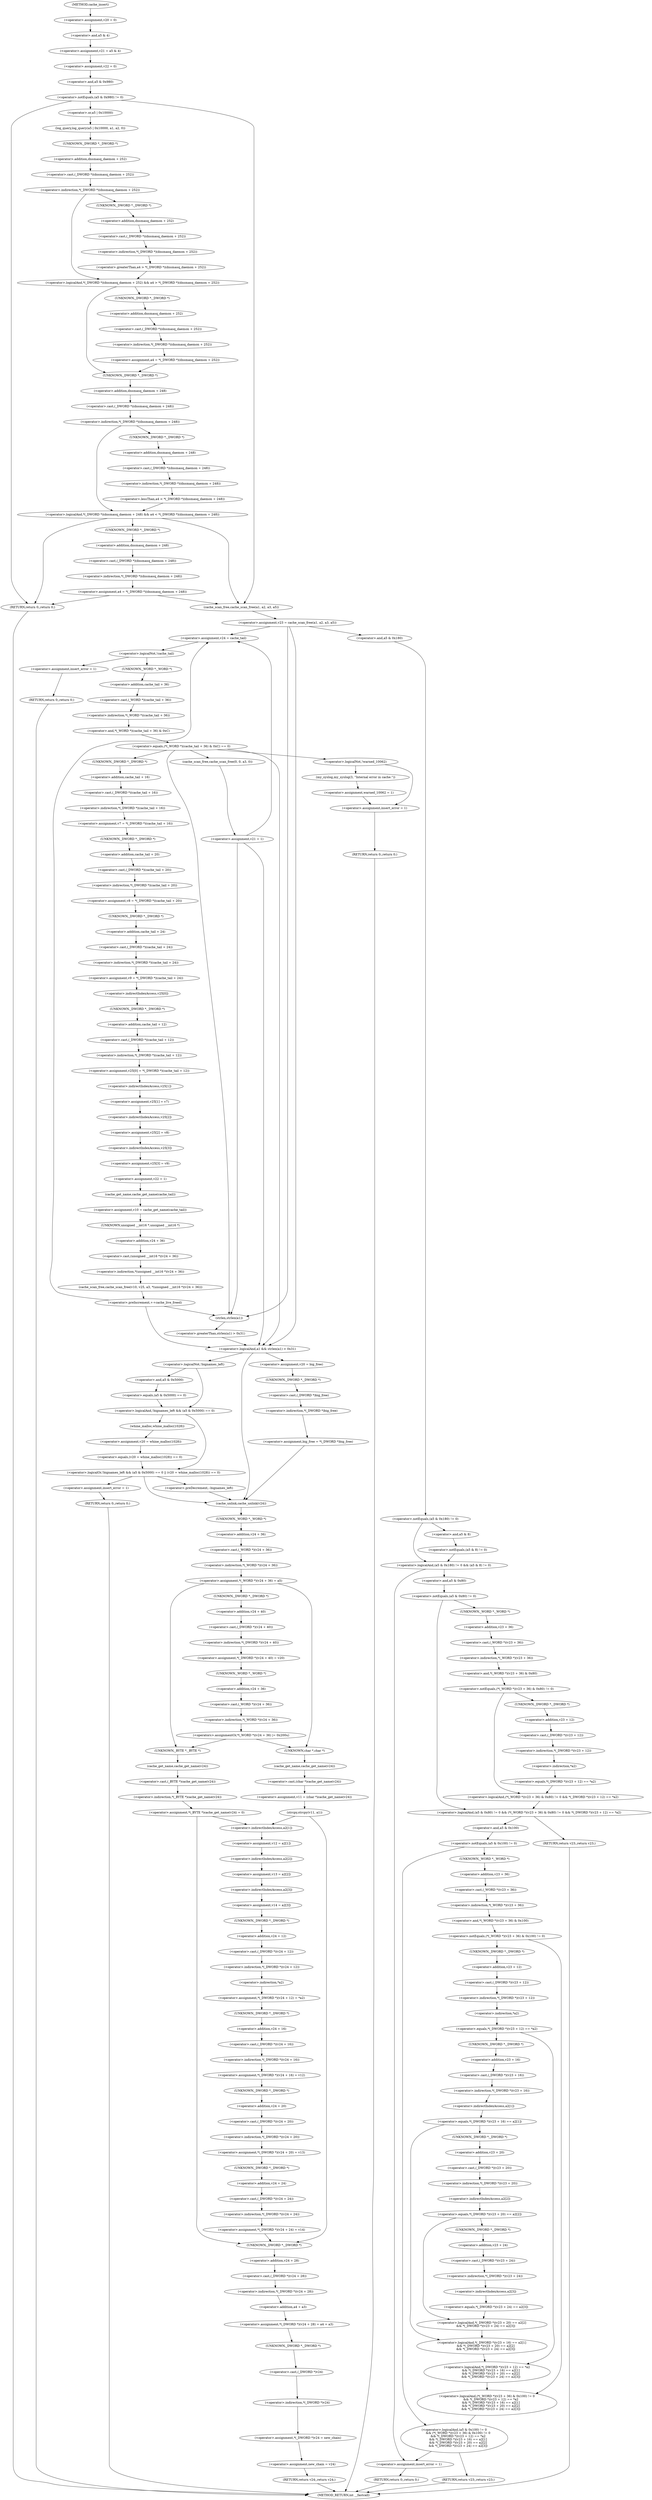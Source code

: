 digraph cache_insert {  
"1000136" [label = "(<operator>.assignment,v20 = 0)" ]
"1000139" [label = "(<operator>.assignment,v21 = a5 & 4)" ]
"1000141" [label = "(<operator>.and,a5 & 4)" ]
"1000144" [label = "(<operator>.assignment,v22 = 0)" ]
"1000148" [label = "(<operator>.notEquals,(a5 & 0x980) != 0)" ]
"1000149" [label = "(<operator>.and,a5 & 0x980)" ]
"1000154" [label = "(log_query,log_query(a5 | 0x10000, a1, a2, 0))" ]
"1000155" [label = "(<operator>.or,a5 | 0x10000)" ]
"1000162" [label = "(<operator>.logicalAnd,*(_DWORD *)(dnsmasq_daemon + 252) && a4 > *(_DWORD *)(dnsmasq_daemon + 252))" ]
"1000163" [label = "(<operator>.indirection,*(_DWORD *)(dnsmasq_daemon + 252))" ]
"1000164" [label = "(<operator>.cast,(_DWORD *)(dnsmasq_daemon + 252))" ]
"1000165" [label = "(UNKNOWN,_DWORD *,_DWORD *)" ]
"1000166" [label = "(<operator>.addition,dnsmasq_daemon + 252)" ]
"1000169" [label = "(<operator>.greaterThan,a4 > *(_DWORD *)(dnsmasq_daemon + 252))" ]
"1000171" [label = "(<operator>.indirection,*(_DWORD *)(dnsmasq_daemon + 252))" ]
"1000172" [label = "(<operator>.cast,(_DWORD *)(dnsmasq_daemon + 252))" ]
"1000173" [label = "(UNKNOWN,_DWORD *,_DWORD *)" ]
"1000174" [label = "(<operator>.addition,dnsmasq_daemon + 252)" ]
"1000177" [label = "(<operator>.assignment,a4 = *(_DWORD *)(dnsmasq_daemon + 252))" ]
"1000179" [label = "(<operator>.indirection,*(_DWORD *)(dnsmasq_daemon + 252))" ]
"1000180" [label = "(<operator>.cast,(_DWORD *)(dnsmasq_daemon + 252))" ]
"1000181" [label = "(UNKNOWN,_DWORD *,_DWORD *)" ]
"1000182" [label = "(<operator>.addition,dnsmasq_daemon + 252)" ]
"1000186" [label = "(<operator>.logicalAnd,*(_DWORD *)(dnsmasq_daemon + 248) && a4 < *(_DWORD *)(dnsmasq_daemon + 248))" ]
"1000187" [label = "(<operator>.indirection,*(_DWORD *)(dnsmasq_daemon + 248))" ]
"1000188" [label = "(<operator>.cast,(_DWORD *)(dnsmasq_daemon + 248))" ]
"1000189" [label = "(UNKNOWN,_DWORD *,_DWORD *)" ]
"1000190" [label = "(<operator>.addition,dnsmasq_daemon + 248)" ]
"1000193" [label = "(<operator>.lessThan,a4 < *(_DWORD *)(dnsmasq_daemon + 248))" ]
"1000195" [label = "(<operator>.indirection,*(_DWORD *)(dnsmasq_daemon + 248))" ]
"1000196" [label = "(<operator>.cast,(_DWORD *)(dnsmasq_daemon + 248))" ]
"1000197" [label = "(UNKNOWN,_DWORD *,_DWORD *)" ]
"1000198" [label = "(<operator>.addition,dnsmasq_daemon + 248)" ]
"1000201" [label = "(<operator>.assignment,a4 = *(_DWORD *)(dnsmasq_daemon + 248))" ]
"1000203" [label = "(<operator>.indirection,*(_DWORD *)(dnsmasq_daemon + 248))" ]
"1000204" [label = "(<operator>.cast,(_DWORD *)(dnsmasq_daemon + 248))" ]
"1000205" [label = "(UNKNOWN,_DWORD *,_DWORD *)" ]
"1000206" [label = "(<operator>.addition,dnsmasq_daemon + 248)" ]
"1000211" [label = "(RETURN,return 0;,return 0;)" ]
"1000213" [label = "(<operator>.assignment,v23 = cache_scan_free(a1, a2, a3, a5))" ]
"1000215" [label = "(cache_scan_free,cache_scan_free(a1, a2, a3, a5))" ]
"1000224" [label = "(<operator>.logicalAnd,(a5 & 0x180) != 0 && (a5 & 8) != 0)" ]
"1000225" [label = "(<operator>.notEquals,(a5 & 0x180) != 0)" ]
"1000226" [label = "(<operator>.and,a5 & 0x180)" ]
"1000230" [label = "(<operator>.notEquals,(a5 & 8) != 0)" ]
"1000231" [label = "(<operator>.and,a5 & 8)" ]
"1000237" [label = "(<operator>.logicalAnd,(a5 & 0x80) != 0 && (*(_WORD *)(v23 + 36) & 0x80) != 0 && *(_DWORD *)(v23 + 12) == *a2)" ]
"1000238" [label = "(<operator>.notEquals,(a5 & 0x80) != 0)" ]
"1000239" [label = "(<operator>.and,a5 & 0x80)" ]
"1000243" [label = "(<operator>.logicalAnd,(*(_WORD *)(v23 + 36) & 0x80) != 0 && *(_DWORD *)(v23 + 12) == *a2)" ]
"1000244" [label = "(<operator>.notEquals,(*(_WORD *)(v23 + 36) & 0x80) != 0)" ]
"1000245" [label = "(<operator>.and,*(_WORD *)(v23 + 36) & 0x80)" ]
"1000246" [label = "(<operator>.indirection,*(_WORD *)(v23 + 36))" ]
"1000247" [label = "(<operator>.cast,(_WORD *)(v23 + 36))" ]
"1000248" [label = "(UNKNOWN,_WORD *,_WORD *)" ]
"1000249" [label = "(<operator>.addition,v23 + 36)" ]
"1000254" [label = "(<operator>.equals,*(_DWORD *)(v23 + 12) == *a2)" ]
"1000255" [label = "(<operator>.indirection,*(_DWORD *)(v23 + 12))" ]
"1000256" [label = "(<operator>.cast,(_DWORD *)(v23 + 12))" ]
"1000257" [label = "(UNKNOWN,_DWORD *,_DWORD *)" ]
"1000258" [label = "(<operator>.addition,v23 + 12)" ]
"1000261" [label = "(<operator>.indirection,*a2)" ]
"1000263" [label = "(RETURN,return v23;,return v23;)" ]
"1000266" [label = "(<operator>.logicalAnd,(a5 & 0x100) != 0\n        && (*(_WORD *)(v23 + 36) & 0x100) != 0\n        && *(_DWORD *)(v23 + 12) == *a2\n        && *(_DWORD *)(v23 + 16) == a2[1]\n        && *(_DWORD *)(v23 + 20) == a2[2]\n        && *(_DWORD *)(v23 + 24) == a2[3])" ]
"1000267" [label = "(<operator>.notEquals,(a5 & 0x100) != 0)" ]
"1000268" [label = "(<operator>.and,a5 & 0x100)" ]
"1000272" [label = "(<operator>.logicalAnd,(*(_WORD *)(v23 + 36) & 0x100) != 0\n        && *(_DWORD *)(v23 + 12) == *a2\n        && *(_DWORD *)(v23 + 16) == a2[1]\n        && *(_DWORD *)(v23 + 20) == a2[2]\n        && *(_DWORD *)(v23 + 24) == a2[3])" ]
"1000273" [label = "(<operator>.notEquals,(*(_WORD *)(v23 + 36) & 0x100) != 0)" ]
"1000274" [label = "(<operator>.and,*(_WORD *)(v23 + 36) & 0x100)" ]
"1000275" [label = "(<operator>.indirection,*(_WORD *)(v23 + 36))" ]
"1000276" [label = "(<operator>.cast,(_WORD *)(v23 + 36))" ]
"1000277" [label = "(UNKNOWN,_WORD *,_WORD *)" ]
"1000278" [label = "(<operator>.addition,v23 + 36)" ]
"1000283" [label = "(<operator>.logicalAnd,*(_DWORD *)(v23 + 12) == *a2\n        && *(_DWORD *)(v23 + 16) == a2[1]\n        && *(_DWORD *)(v23 + 20) == a2[2]\n        && *(_DWORD *)(v23 + 24) == a2[3])" ]
"1000284" [label = "(<operator>.equals,*(_DWORD *)(v23 + 12) == *a2)" ]
"1000285" [label = "(<operator>.indirection,*(_DWORD *)(v23 + 12))" ]
"1000286" [label = "(<operator>.cast,(_DWORD *)(v23 + 12))" ]
"1000287" [label = "(UNKNOWN,_DWORD *,_DWORD *)" ]
"1000288" [label = "(<operator>.addition,v23 + 12)" ]
"1000291" [label = "(<operator>.indirection,*a2)" ]
"1000293" [label = "(<operator>.logicalAnd,*(_DWORD *)(v23 + 16) == a2[1]\n        && *(_DWORD *)(v23 + 20) == a2[2]\n        && *(_DWORD *)(v23 + 24) == a2[3])" ]
"1000294" [label = "(<operator>.equals,*(_DWORD *)(v23 + 16) == a2[1])" ]
"1000295" [label = "(<operator>.indirection,*(_DWORD *)(v23 + 16))" ]
"1000296" [label = "(<operator>.cast,(_DWORD *)(v23 + 16))" ]
"1000297" [label = "(UNKNOWN,_DWORD *,_DWORD *)" ]
"1000298" [label = "(<operator>.addition,v23 + 16)" ]
"1000301" [label = "(<operator>.indirectIndexAccess,a2[1])" ]
"1000304" [label = "(<operator>.logicalAnd,*(_DWORD *)(v23 + 20) == a2[2]\n        && *(_DWORD *)(v23 + 24) == a2[3])" ]
"1000305" [label = "(<operator>.equals,*(_DWORD *)(v23 + 20) == a2[2])" ]
"1000306" [label = "(<operator>.indirection,*(_DWORD *)(v23 + 20))" ]
"1000307" [label = "(<operator>.cast,(_DWORD *)(v23 + 20))" ]
"1000308" [label = "(UNKNOWN,_DWORD *,_DWORD *)" ]
"1000309" [label = "(<operator>.addition,v23 + 20)" ]
"1000312" [label = "(<operator>.indirectIndexAccess,a2[2])" ]
"1000315" [label = "(<operator>.equals,*(_DWORD *)(v23 + 24) == a2[3])" ]
"1000316" [label = "(<operator>.indirection,*(_DWORD *)(v23 + 24))" ]
"1000317" [label = "(<operator>.cast,(_DWORD *)(v23 + 24))" ]
"1000318" [label = "(UNKNOWN,_DWORD *,_DWORD *)" ]
"1000319" [label = "(<operator>.addition,v23 + 24)" ]
"1000322" [label = "(<operator>.indirectIndexAccess,a2[3])" ]
"1000326" [label = "(RETURN,return v23;,return v23;)" ]
"1000328" [label = "(<operator>.assignment,insert_error = 1)" ]
"1000331" [label = "(RETURN,return 0;,return 0;)" ]
"1000336" [label = "(<operator>.assignment,v24 = cache_tail)" ]
"1000340" [label = "(<operator>.logicalNot,!cache_tail)" ]
"1000343" [label = "(<operator>.assignment,insert_error = 1)" ]
"1000346" [label = "(RETURN,return 0;,return 0;)" ]
"1000349" [label = "(<operator>.equals,(*(_WORD *)(cache_tail + 36) & 0xC) == 0)" ]
"1000350" [label = "(<operator>.and,*(_WORD *)(cache_tail + 36) & 0xC)" ]
"1000351" [label = "(<operator>.indirection,*(_WORD *)(cache_tail + 36))" ]
"1000352" [label = "(<operator>.cast,(_WORD *)(cache_tail + 36))" ]
"1000353" [label = "(UNKNOWN,_WORD *,_WORD *)" ]
"1000354" [label = "(<operator>.addition,cache_tail + 36)" ]
"1000364" [label = "(<operator>.logicalNot,!warned_10062)" ]
"1000367" [label = "(my_syslog,my_syslog(3, \"Internal error in cache.\"))" ]
"1000370" [label = "(<operator>.assignment,warned_10062 = 1)" ]
"1000373" [label = "(<operator>.assignment,insert_error = 1)" ]
"1000376" [label = "(RETURN,return 0;,return 0;)" ]
"1000381" [label = "(<operator>.assignment,v7 = *(_DWORD *)(cache_tail + 16))" ]
"1000383" [label = "(<operator>.indirection,*(_DWORD *)(cache_tail + 16))" ]
"1000384" [label = "(<operator>.cast,(_DWORD *)(cache_tail + 16))" ]
"1000385" [label = "(UNKNOWN,_DWORD *,_DWORD *)" ]
"1000386" [label = "(<operator>.addition,cache_tail + 16)" ]
"1000389" [label = "(<operator>.assignment,v8 = *(_DWORD *)(cache_tail + 20))" ]
"1000391" [label = "(<operator>.indirection,*(_DWORD *)(cache_tail + 20))" ]
"1000392" [label = "(<operator>.cast,(_DWORD *)(cache_tail + 20))" ]
"1000393" [label = "(UNKNOWN,_DWORD *,_DWORD *)" ]
"1000394" [label = "(<operator>.addition,cache_tail + 20)" ]
"1000397" [label = "(<operator>.assignment,v9 = *(_DWORD *)(cache_tail + 24))" ]
"1000399" [label = "(<operator>.indirection,*(_DWORD *)(cache_tail + 24))" ]
"1000400" [label = "(<operator>.cast,(_DWORD *)(cache_tail + 24))" ]
"1000401" [label = "(UNKNOWN,_DWORD *,_DWORD *)" ]
"1000402" [label = "(<operator>.addition,cache_tail + 24)" ]
"1000405" [label = "(<operator>.assignment,v25[0] = *(_DWORD *)(cache_tail + 12))" ]
"1000406" [label = "(<operator>.indirectIndexAccess,v25[0])" ]
"1000409" [label = "(<operator>.indirection,*(_DWORD *)(cache_tail + 12))" ]
"1000410" [label = "(<operator>.cast,(_DWORD *)(cache_tail + 12))" ]
"1000411" [label = "(UNKNOWN,_DWORD *,_DWORD *)" ]
"1000412" [label = "(<operator>.addition,cache_tail + 12)" ]
"1000415" [label = "(<operator>.assignment,v25[1] = v7)" ]
"1000416" [label = "(<operator>.indirectIndexAccess,v25[1])" ]
"1000420" [label = "(<operator>.assignment,v25[2] = v8)" ]
"1000421" [label = "(<operator>.indirectIndexAccess,v25[2])" ]
"1000425" [label = "(<operator>.assignment,v25[3] = v9)" ]
"1000426" [label = "(<operator>.indirectIndexAccess,v25[3])" ]
"1000430" [label = "(<operator>.assignment,v22 = 1)" ]
"1000433" [label = "(<operator>.assignment,v10 = cache_get_name(cache_tail))" ]
"1000435" [label = "(cache_get_name,cache_get_name(cache_tail))" ]
"1000437" [label = "(cache_scan_free,cache_scan_free(v10, v25, a3, *(unsigned __int16 *)(v24 + 36)))" ]
"1000441" [label = "(<operator>.indirection,*(unsigned __int16 *)(v24 + 36))" ]
"1000442" [label = "(<operator>.cast,(unsigned __int16 *)(v24 + 36))" ]
"1000443" [label = "(UNKNOWN,unsigned __int16 *,unsigned __int16 *)" ]
"1000444" [label = "(<operator>.addition,v24 + 36)" ]
"1000447" [label = "(<operator>.preIncrement,++cache_live_freed)" ]
"1000451" [label = "(cache_scan_free,cache_scan_free(0, 0, a3, 0))" ]
"1000456" [label = "(<operator>.assignment,v21 = 1)" ]
"1000460" [label = "(<operator>.logicalAnd,a1 && strlen(a1) > 0x31)" ]
"1000462" [label = "(<operator>.greaterThan,strlen(a1) > 0x31)" ]
"1000463" [label = "(strlen,strlen(a1))" ]
"1000470" [label = "(<operator>.assignment,v20 = big_free)" ]
"1000473" [label = "(<operator>.assignment,big_free = *(_DWORD *)big_free)" ]
"1000475" [label = "(<operator>.indirection,*(_DWORD *)big_free)" ]
"1000476" [label = "(<operator>.cast,(_DWORD *)big_free)" ]
"1000477" [label = "(UNKNOWN,_DWORD *,_DWORD *)" ]
"1000482" [label = "(<operator>.logicalOr,!bignames_left && (a5 & 0x5000) == 0 || (v20 = whine_malloc(1028)) == 0)" ]
"1000483" [label = "(<operator>.logicalAnd,!bignames_left && (a5 & 0x5000) == 0)" ]
"1000484" [label = "(<operator>.logicalNot,!bignames_left)" ]
"1000486" [label = "(<operator>.equals,(a5 & 0x5000) == 0)" ]
"1000487" [label = "(<operator>.and,a5 & 0x5000)" ]
"1000491" [label = "(<operator>.equals,(v20 = whine_malloc(1028)) == 0)" ]
"1000492" [label = "(<operator>.assignment,v20 = whine_malloc(1028))" ]
"1000494" [label = "(whine_malloc,whine_malloc(1028))" ]
"1000498" [label = "(<operator>.assignment,insert_error = 1)" ]
"1000501" [label = "(RETURN,return 0;,return 0;)" ]
"1000505" [label = "(<operator>.preDecrement,--bignames_left)" ]
"1000507" [label = "(cache_unlink,cache_unlink(v24))" ]
"1000509" [label = "(<operator>.assignment,*(_WORD *)(v24 + 36) = a5)" ]
"1000510" [label = "(<operator>.indirection,*(_WORD *)(v24 + 36))" ]
"1000511" [label = "(<operator>.cast,(_WORD *)(v24 + 36))" ]
"1000512" [label = "(UNKNOWN,_WORD *,_WORD *)" ]
"1000513" [label = "(<operator>.addition,v24 + 36)" ]
"1000520" [label = "(<operator>.assignment,*(_DWORD *)(v24 + 40) = v20)" ]
"1000521" [label = "(<operator>.indirection,*(_DWORD *)(v24 + 40))" ]
"1000522" [label = "(<operator>.cast,(_DWORD *)(v24 + 40))" ]
"1000523" [label = "(UNKNOWN,_DWORD *,_DWORD *)" ]
"1000524" [label = "(<operator>.addition,v24 + 40)" ]
"1000528" [label = "(<operators>.assignmentOr,*(_WORD *)(v24 + 36) |= 0x200u)" ]
"1000529" [label = "(<operator>.indirection,*(_WORD *)(v24 + 36))" ]
"1000530" [label = "(<operator>.cast,(_WORD *)(v24 + 36))" ]
"1000531" [label = "(UNKNOWN,_WORD *,_WORD *)" ]
"1000532" [label = "(<operator>.addition,v24 + 36)" ]
"1000539" [label = "(<operator>.assignment,v11 = (char *)cache_get_name(v24))" ]
"1000541" [label = "(<operator>.cast,(char *)cache_get_name(v24))" ]
"1000542" [label = "(UNKNOWN,char *,char *)" ]
"1000543" [label = "(cache_get_name,cache_get_name(v24))" ]
"1000545" [label = "(strcpy,strcpy(v11, a1))" ]
"1000550" [label = "(<operator>.assignment,*(_BYTE *)cache_get_name(v24) = 0)" ]
"1000551" [label = "(<operator>.indirection,*(_BYTE *)cache_get_name(v24))" ]
"1000552" [label = "(<operator>.cast,(_BYTE *)cache_get_name(v24))" ]
"1000553" [label = "(UNKNOWN,_BYTE *,_BYTE *)" ]
"1000554" [label = "(cache_get_name,cache_get_name(v24))" ]
"1000560" [label = "(<operator>.assignment,v12 = a2[1])" ]
"1000562" [label = "(<operator>.indirectIndexAccess,a2[1])" ]
"1000565" [label = "(<operator>.assignment,v13 = a2[2])" ]
"1000567" [label = "(<operator>.indirectIndexAccess,a2[2])" ]
"1000570" [label = "(<operator>.assignment,v14 = a2[3])" ]
"1000572" [label = "(<operator>.indirectIndexAccess,a2[3])" ]
"1000575" [label = "(<operator>.assignment,*(_DWORD *)(v24 + 12) = *a2)" ]
"1000576" [label = "(<operator>.indirection,*(_DWORD *)(v24 + 12))" ]
"1000577" [label = "(<operator>.cast,(_DWORD *)(v24 + 12))" ]
"1000578" [label = "(UNKNOWN,_DWORD *,_DWORD *)" ]
"1000579" [label = "(<operator>.addition,v24 + 12)" ]
"1000582" [label = "(<operator>.indirection,*a2)" ]
"1000584" [label = "(<operator>.assignment,*(_DWORD *)(v24 + 16) = v12)" ]
"1000585" [label = "(<operator>.indirection,*(_DWORD *)(v24 + 16))" ]
"1000586" [label = "(<operator>.cast,(_DWORD *)(v24 + 16))" ]
"1000587" [label = "(UNKNOWN,_DWORD *,_DWORD *)" ]
"1000588" [label = "(<operator>.addition,v24 + 16)" ]
"1000592" [label = "(<operator>.assignment,*(_DWORD *)(v24 + 20) = v13)" ]
"1000593" [label = "(<operator>.indirection,*(_DWORD *)(v24 + 20))" ]
"1000594" [label = "(<operator>.cast,(_DWORD *)(v24 + 20))" ]
"1000595" [label = "(UNKNOWN,_DWORD *,_DWORD *)" ]
"1000596" [label = "(<operator>.addition,v24 + 20)" ]
"1000600" [label = "(<operator>.assignment,*(_DWORD *)(v24 + 24) = v14)" ]
"1000601" [label = "(<operator>.indirection,*(_DWORD *)(v24 + 24))" ]
"1000602" [label = "(<operator>.cast,(_DWORD *)(v24 + 24))" ]
"1000603" [label = "(UNKNOWN,_DWORD *,_DWORD *)" ]
"1000604" [label = "(<operator>.addition,v24 + 24)" ]
"1000608" [label = "(<operator>.assignment,*(_DWORD *)(v24 + 28) = a4 + a3)" ]
"1000609" [label = "(<operator>.indirection,*(_DWORD *)(v24 + 28))" ]
"1000610" [label = "(<operator>.cast,(_DWORD *)(v24 + 28))" ]
"1000611" [label = "(UNKNOWN,_DWORD *,_DWORD *)" ]
"1000612" [label = "(<operator>.addition,v24 + 28)" ]
"1000615" [label = "(<operator>.addition,a4 + a3)" ]
"1000618" [label = "(<operator>.assignment,*(_DWORD *)v24 = new_chain)" ]
"1000619" [label = "(<operator>.indirection,*(_DWORD *)v24)" ]
"1000620" [label = "(<operator>.cast,(_DWORD *)v24)" ]
"1000621" [label = "(UNKNOWN,_DWORD *,_DWORD *)" ]
"1000624" [label = "(<operator>.assignment,new_chain = v24)" ]
"1000627" [label = "(RETURN,return v24;,return v24;)" ]
"1000115" [label = "(METHOD,cache_insert)" ]
"1000629" [label = "(METHOD_RETURN,int __fastcall)" ]
  "1000136" -> "1000141" 
  "1000139" -> "1000144" 
  "1000141" -> "1000139" 
  "1000144" -> "1000149" 
  "1000148" -> "1000155" 
  "1000148" -> "1000211" 
  "1000148" -> "1000215" 
  "1000149" -> "1000148" 
  "1000154" -> "1000165" 
  "1000155" -> "1000154" 
  "1000162" -> "1000189" 
  "1000162" -> "1000181" 
  "1000163" -> "1000162" 
  "1000163" -> "1000173" 
  "1000164" -> "1000163" 
  "1000165" -> "1000166" 
  "1000166" -> "1000164" 
  "1000169" -> "1000162" 
  "1000171" -> "1000169" 
  "1000172" -> "1000171" 
  "1000173" -> "1000174" 
  "1000174" -> "1000172" 
  "1000177" -> "1000189" 
  "1000179" -> "1000177" 
  "1000180" -> "1000179" 
  "1000181" -> "1000182" 
  "1000182" -> "1000180" 
  "1000186" -> "1000205" 
  "1000186" -> "1000211" 
  "1000186" -> "1000215" 
  "1000187" -> "1000186" 
  "1000187" -> "1000197" 
  "1000188" -> "1000187" 
  "1000189" -> "1000190" 
  "1000190" -> "1000188" 
  "1000193" -> "1000186" 
  "1000195" -> "1000193" 
  "1000196" -> "1000195" 
  "1000197" -> "1000198" 
  "1000198" -> "1000196" 
  "1000201" -> "1000211" 
  "1000201" -> "1000215" 
  "1000203" -> "1000201" 
  "1000204" -> "1000203" 
  "1000205" -> "1000206" 
  "1000206" -> "1000204" 
  "1000211" -> "1000629" 
  "1000213" -> "1000226" 
  "1000213" -> "1000336" 
  "1000213" -> "1000460" 
  "1000213" -> "1000463" 
  "1000215" -> "1000213" 
  "1000224" -> "1000239" 
  "1000224" -> "1000328" 
  "1000225" -> "1000224" 
  "1000225" -> "1000231" 
  "1000226" -> "1000225" 
  "1000230" -> "1000224" 
  "1000231" -> "1000230" 
  "1000237" -> "1000263" 
  "1000237" -> "1000268" 
  "1000238" -> "1000248" 
  "1000238" -> "1000237" 
  "1000239" -> "1000238" 
  "1000243" -> "1000237" 
  "1000244" -> "1000257" 
  "1000244" -> "1000243" 
  "1000245" -> "1000244" 
  "1000246" -> "1000245" 
  "1000247" -> "1000246" 
  "1000248" -> "1000249" 
  "1000249" -> "1000247" 
  "1000254" -> "1000243" 
  "1000255" -> "1000261" 
  "1000256" -> "1000255" 
  "1000257" -> "1000258" 
  "1000258" -> "1000256" 
  "1000261" -> "1000254" 
  "1000263" -> "1000629" 
  "1000266" -> "1000326" 
  "1000266" -> "1000328" 
  "1000267" -> "1000277" 
  "1000267" -> "1000266" 
  "1000268" -> "1000267" 
  "1000272" -> "1000266" 
  "1000273" -> "1000287" 
  "1000273" -> "1000272" 
  "1000274" -> "1000273" 
  "1000275" -> "1000274" 
  "1000276" -> "1000275" 
  "1000277" -> "1000278" 
  "1000278" -> "1000276" 
  "1000283" -> "1000272" 
  "1000284" -> "1000297" 
  "1000284" -> "1000283" 
  "1000285" -> "1000291" 
  "1000286" -> "1000285" 
  "1000287" -> "1000288" 
  "1000288" -> "1000286" 
  "1000291" -> "1000284" 
  "1000293" -> "1000283" 
  "1000294" -> "1000308" 
  "1000294" -> "1000293" 
  "1000295" -> "1000301" 
  "1000296" -> "1000295" 
  "1000297" -> "1000298" 
  "1000298" -> "1000296" 
  "1000301" -> "1000294" 
  "1000304" -> "1000293" 
  "1000305" -> "1000318" 
  "1000305" -> "1000304" 
  "1000306" -> "1000312" 
  "1000307" -> "1000306" 
  "1000308" -> "1000309" 
  "1000309" -> "1000307" 
  "1000312" -> "1000305" 
  "1000315" -> "1000304" 
  "1000316" -> "1000322" 
  "1000317" -> "1000316" 
  "1000318" -> "1000319" 
  "1000319" -> "1000317" 
  "1000322" -> "1000315" 
  "1000326" -> "1000629" 
  "1000328" -> "1000331" 
  "1000331" -> "1000629" 
  "1000336" -> "1000340" 
  "1000340" -> "1000353" 
  "1000340" -> "1000343" 
  "1000343" -> "1000346" 
  "1000346" -> "1000629" 
  "1000349" -> "1000460" 
  "1000349" -> "1000463" 
  "1000349" -> "1000364" 
  "1000349" -> "1000385" 
  "1000349" -> "1000451" 
  "1000350" -> "1000349" 
  "1000351" -> "1000350" 
  "1000352" -> "1000351" 
  "1000353" -> "1000354" 
  "1000354" -> "1000352" 
  "1000364" -> "1000367" 
  "1000364" -> "1000373" 
  "1000367" -> "1000370" 
  "1000370" -> "1000373" 
  "1000373" -> "1000376" 
  "1000376" -> "1000629" 
  "1000381" -> "1000393" 
  "1000383" -> "1000381" 
  "1000384" -> "1000383" 
  "1000385" -> "1000386" 
  "1000386" -> "1000384" 
  "1000389" -> "1000401" 
  "1000391" -> "1000389" 
  "1000392" -> "1000391" 
  "1000393" -> "1000394" 
  "1000394" -> "1000392" 
  "1000397" -> "1000406" 
  "1000399" -> "1000397" 
  "1000400" -> "1000399" 
  "1000401" -> "1000402" 
  "1000402" -> "1000400" 
  "1000405" -> "1000416" 
  "1000406" -> "1000411" 
  "1000409" -> "1000405" 
  "1000410" -> "1000409" 
  "1000411" -> "1000412" 
  "1000412" -> "1000410" 
  "1000415" -> "1000421" 
  "1000416" -> "1000415" 
  "1000420" -> "1000426" 
  "1000421" -> "1000420" 
  "1000425" -> "1000430" 
  "1000426" -> "1000425" 
  "1000430" -> "1000435" 
  "1000433" -> "1000443" 
  "1000435" -> "1000433" 
  "1000437" -> "1000447" 
  "1000441" -> "1000437" 
  "1000442" -> "1000441" 
  "1000443" -> "1000444" 
  "1000444" -> "1000442" 
  "1000447" -> "1000336" 
  "1000447" -> "1000460" 
  "1000447" -> "1000463" 
  "1000451" -> "1000456" 
  "1000456" -> "1000336" 
  "1000456" -> "1000460" 
  "1000456" -> "1000463" 
  "1000460" -> "1000470" 
  "1000460" -> "1000484" 
  "1000460" -> "1000507" 
  "1000462" -> "1000460" 
  "1000463" -> "1000462" 
  "1000470" -> "1000477" 
  "1000473" -> "1000507" 
  "1000475" -> "1000473" 
  "1000476" -> "1000475" 
  "1000477" -> "1000476" 
  "1000482" -> "1000498" 
  "1000482" -> "1000505" 
  "1000482" -> "1000507" 
  "1000483" -> "1000482" 
  "1000483" -> "1000494" 
  "1000484" -> "1000483" 
  "1000484" -> "1000487" 
  "1000486" -> "1000483" 
  "1000487" -> "1000486" 
  "1000491" -> "1000482" 
  "1000492" -> "1000491" 
  "1000494" -> "1000492" 
  "1000498" -> "1000501" 
  "1000501" -> "1000629" 
  "1000505" -> "1000507" 
  "1000507" -> "1000512" 
  "1000509" -> "1000523" 
  "1000509" -> "1000553" 
  "1000509" -> "1000542" 
  "1000510" -> "1000509" 
  "1000511" -> "1000510" 
  "1000512" -> "1000513" 
  "1000513" -> "1000511" 
  "1000520" -> "1000531" 
  "1000521" -> "1000520" 
  "1000522" -> "1000521" 
  "1000523" -> "1000524" 
  "1000524" -> "1000522" 
  "1000528" -> "1000553" 
  "1000528" -> "1000542" 
  "1000529" -> "1000528" 
  "1000530" -> "1000529" 
  "1000531" -> "1000532" 
  "1000532" -> "1000530" 
  "1000539" -> "1000545" 
  "1000541" -> "1000539" 
  "1000542" -> "1000543" 
  "1000543" -> "1000541" 
  "1000545" -> "1000611" 
  "1000545" -> "1000562" 
  "1000550" -> "1000611" 
  "1000550" -> "1000562" 
  "1000551" -> "1000550" 
  "1000552" -> "1000551" 
  "1000553" -> "1000554" 
  "1000554" -> "1000552" 
  "1000560" -> "1000567" 
  "1000562" -> "1000560" 
  "1000565" -> "1000572" 
  "1000567" -> "1000565" 
  "1000570" -> "1000578" 
  "1000572" -> "1000570" 
  "1000575" -> "1000587" 
  "1000576" -> "1000582" 
  "1000577" -> "1000576" 
  "1000578" -> "1000579" 
  "1000579" -> "1000577" 
  "1000582" -> "1000575" 
  "1000584" -> "1000595" 
  "1000585" -> "1000584" 
  "1000586" -> "1000585" 
  "1000587" -> "1000588" 
  "1000588" -> "1000586" 
  "1000592" -> "1000603" 
  "1000593" -> "1000592" 
  "1000594" -> "1000593" 
  "1000595" -> "1000596" 
  "1000596" -> "1000594" 
  "1000600" -> "1000611" 
  "1000601" -> "1000600" 
  "1000602" -> "1000601" 
  "1000603" -> "1000604" 
  "1000604" -> "1000602" 
  "1000608" -> "1000621" 
  "1000609" -> "1000615" 
  "1000610" -> "1000609" 
  "1000611" -> "1000612" 
  "1000612" -> "1000610" 
  "1000615" -> "1000608" 
  "1000618" -> "1000624" 
  "1000619" -> "1000618" 
  "1000620" -> "1000619" 
  "1000621" -> "1000620" 
  "1000624" -> "1000627" 
  "1000627" -> "1000629" 
  "1000115" -> "1000136" 
}
